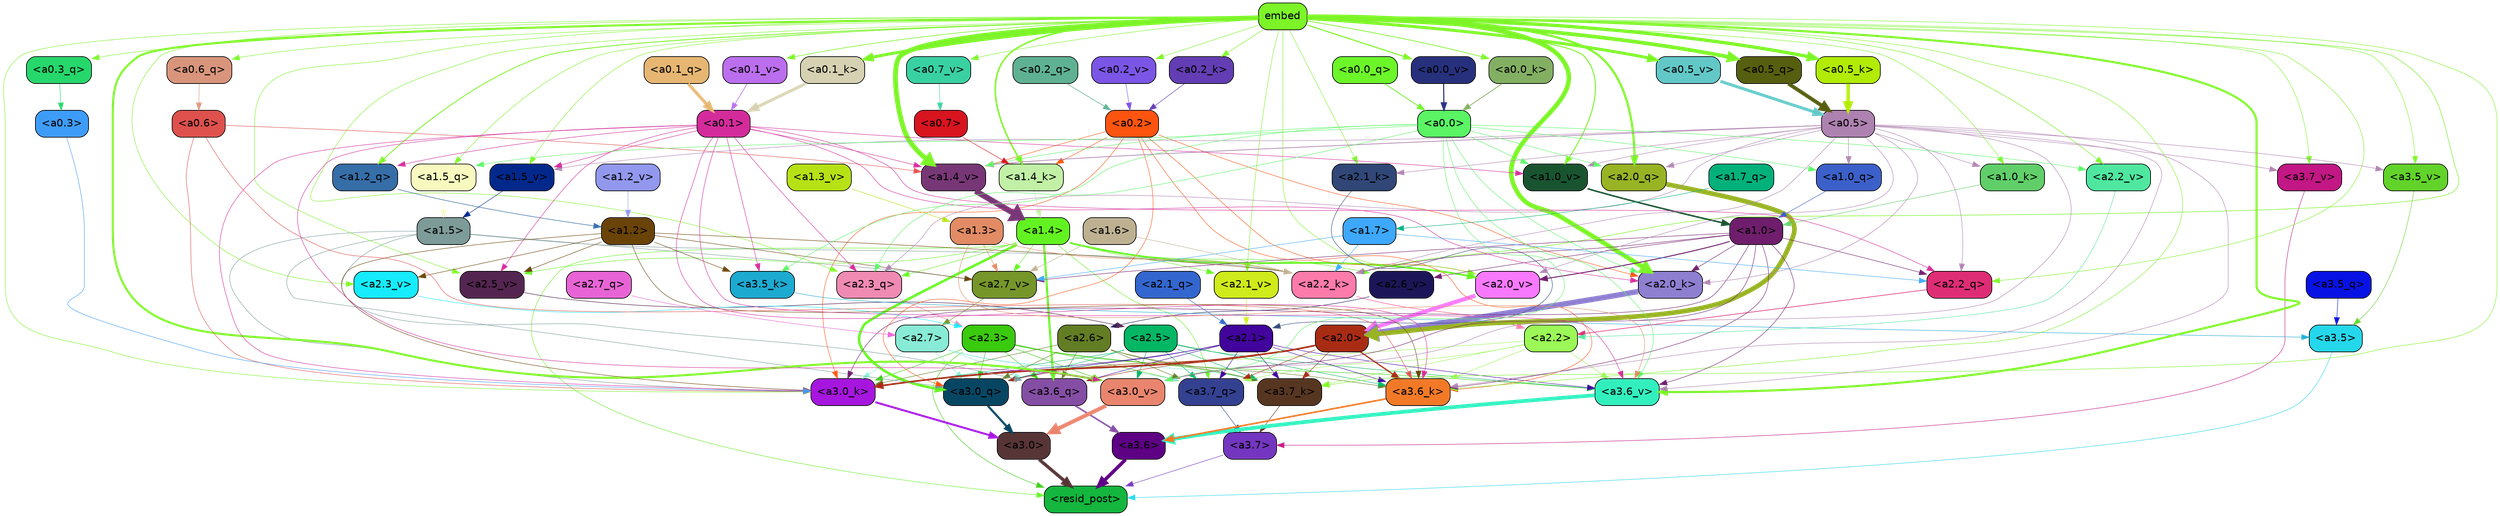 strict digraph "" {
	graph [bgcolor=transparent,
		layout=dot,
		overlap=false,
		splines=true
	];
	"<a3.7>"	[color=black,
		fillcolor="#7436c0",
		fontname=Helvetica,
		shape=box,
		style="filled, rounded"];
	"<resid_post>"	[color=black,
		fillcolor="#14b63e",
		fontname=Helvetica,
		shape=box,
		style="filled, rounded"];
	"<a3.7>" -> "<resid_post>"	[color="#7436c0",
		penwidth=0.6];
	"<a3.6>"	[color=black,
		fillcolor="#5e0184",
		fontname=Helvetica,
		shape=box,
		style="filled, rounded"];
	"<a3.6>" -> "<resid_post>"	[color="#5e0184",
		penwidth=4.646730065345764];
	"<a3.5>"	[color=black,
		fillcolor="#25d7eb",
		fontname=Helvetica,
		shape=box,
		style="filled, rounded"];
	"<a3.5>" -> "<resid_post>"	[color="#25d7eb",
		penwidth=0.6];
	"<a3.0>"	[color=black,
		fillcolor="#573536",
		fontname=Helvetica,
		shape=box,
		style="filled, rounded"];
	"<a3.0>" -> "<resid_post>"	[color="#573536",
		penwidth=4.323132634162903];
	"<a2.3>"	[color=black,
		fillcolor="#3aca0e",
		fontname=Helvetica,
		shape=box,
		style="filled, rounded"];
	"<a2.3>" -> "<resid_post>"	[color="#3aca0e",
		penwidth=0.6];
	"<a3.7_q>"	[color=black,
		fillcolor="#344191",
		fontname=Helvetica,
		shape=box,
		style="filled, rounded"];
	"<a2.3>" -> "<a3.7_q>"	[color="#3aca0e",
		penwidth=0.6];
	"<a3.6_q>"	[color=black,
		fillcolor="#854ea5",
		fontname=Helvetica,
		shape=box,
		style="filled, rounded"];
	"<a2.3>" -> "<a3.6_q>"	[color="#3aca0e",
		penwidth=0.6];
	"<a3.0_q>"	[color=black,
		fillcolor="#074662",
		fontname=Helvetica,
		shape=box,
		style="filled, rounded"];
	"<a2.3>" -> "<a3.0_q>"	[color="#3aca0e",
		penwidth=0.6];
	"<a3.7_k>"	[color=black,
		fillcolor="#573621",
		fontname=Helvetica,
		shape=box,
		style="filled, rounded"];
	"<a2.3>" -> "<a3.7_k>"	[color="#3aca0e",
		penwidth=0.6];
	"<a3.0_k>"	[color=black,
		fillcolor="#a616df",
		fontname=Helvetica,
		shape=box,
		style="filled, rounded"];
	"<a2.3>" -> "<a3.0_k>"	[color="#3aca0e",
		penwidth=0.6];
	"<a3.6_v>"	[color=black,
		fillcolor="#32f0be",
		fontname=Helvetica,
		shape=box,
		style="filled, rounded"];
	"<a2.3>" -> "<a3.6_v>"	[color="#3aca0e",
		penwidth=0.6];
	"<a3.0_v>"	[color=black,
		fillcolor="#e9856e",
		fontname=Helvetica,
		shape=box,
		style="filled, rounded"];
	"<a2.3>" -> "<a3.0_v>"	[color="#3aca0e",
		penwidth=0.6];
	"<a1.4>"	[color=black,
		fillcolor="#63f221",
		fontname=Helvetica,
		shape=box,
		style="filled, rounded"];
	"<a1.4>" -> "<resid_post>"	[color="#63f221",
		penwidth=0.6];
	"<a1.4>" -> "<a3.7_q>"	[color="#63f221",
		penwidth=0.6];
	"<a1.4>" -> "<a3.6_q>"	[color="#63f221",
		penwidth=2.700703263282776];
	"<a1.4>" -> "<a3.0_q>"	[color="#63f221",
		penwidth=3.34255850315094];
	"<a2.3_q>"	[color=black,
		fillcolor="#ef8ab3",
		fontname=Helvetica,
		shape=box,
		style="filled, rounded"];
	"<a1.4>" -> "<a2.3_q>"	[color="#63f221",
		penwidth=0.6];
	"<a2.2_k>"	[color=black,
		fillcolor="#fd7baa",
		fontname=Helvetica,
		shape=box,
		style="filled, rounded"];
	"<a1.4>" -> "<a2.2_k>"	[color="#63f221",
		penwidth=0.6];
	"<a2.7_v>"	[color=black,
		fillcolor="#76962a",
		fontname=Helvetica,
		shape=box,
		style="filled, rounded"];
	"<a1.4>" -> "<a2.7_v>"	[color="#63f221",
		penwidth=0.6];
	"<a2.6_v>"	[color=black,
		fillcolor="#1c1658",
		fontname=Helvetica,
		shape=box,
		style="filled, rounded"];
	"<a1.4>" -> "<a2.6_v>"	[color="#63f221",
		penwidth=0.6];
	"<a2.5_v>"	[color=black,
		fillcolor="#542550",
		fontname=Helvetica,
		shape=box,
		style="filled, rounded"];
	"<a1.4>" -> "<a2.5_v>"	[color="#63f221",
		penwidth=0.6];
	"<a2.1_v>"	[color=black,
		fillcolor="#cfeb1b",
		fontname=Helvetica,
		shape=box,
		style="filled, rounded"];
	"<a1.4>" -> "<a2.1_v>"	[color="#63f221",
		penwidth=0.6];
	"<a2.0_v>"	[color=black,
		fillcolor="#f879fe",
		fontname=Helvetica,
		shape=box,
		style="filled, rounded"];
	"<a1.4>" -> "<a2.0_v>"	[color="#63f221",
		penwidth=2.387977123260498];
	"<a3.7_q>" -> "<a3.7>"	[color="#344191",
		penwidth=0.6];
	"<a3.6_q>" -> "<a3.6>"	[color="#854ea5",
		penwidth=2.03758105635643];
	"<a3.5_q>"	[color=black,
		fillcolor="#0812e4",
		fontname=Helvetica,
		shape=box,
		style="filled, rounded"];
	"<a3.5_q>" -> "<a3.5>"	[color="#0812e4",
		penwidth=0.6];
	"<a3.0_q>" -> "<a3.0>"	[color="#074662",
		penwidth=2.8638100624084473];
	"<a3.7_k>" -> "<a3.7>"	[color="#573621",
		penwidth=0.6];
	"<a3.6_k>"	[color=black,
		fillcolor="#f27a27",
		fontname=Helvetica,
		shape=box,
		style="filled, rounded"];
	"<a3.6_k>" -> "<a3.6>"	[color="#f27a27",
		penwidth=2.174198240041733];
	"<a3.5_k>"	[color=black,
		fillcolor="#1daad1",
		fontname=Helvetica,
		shape=box,
		style="filled, rounded"];
	"<a3.5_k>" -> "<a3.5>"	[color="#1daad1",
		penwidth=0.6];
	"<a3.0_k>" -> "<a3.0>"	[color="#a616df",
		penwidth=2.6274144649505615];
	"<a3.7_v>"	[color=black,
		fillcolor="#c21784",
		fontname=Helvetica,
		shape=box,
		style="filled, rounded"];
	"<a3.7_v>" -> "<a3.7>"	[color="#c21784",
		penwidth=0.6];
	"<a3.6_v>" -> "<a3.6>"	[color="#32f0be",
		penwidth=5.002329230308533];
	"<a3.5_v>"	[color=black,
		fillcolor="#62d32a",
		fontname=Helvetica,
		shape=box,
		style="filled, rounded"];
	"<a3.5_v>" -> "<a3.5>"	[color="#62d32a",
		penwidth=0.6];
	"<a3.0_v>" -> "<a3.0>"	[color="#e9856e",
		penwidth=5.188832879066467];
	"<a2.7>"	[color=black,
		fillcolor="#88ebd5",
		fontname=Helvetica,
		shape=box,
		style="filled, rounded"];
	"<a2.7>" -> "<a3.7_q>"	[color="#88ebd5",
		penwidth=0.6];
	"<a2.7>" -> "<a3.6_q>"	[color="#88ebd5",
		penwidth=0.6];
	"<a2.7>" -> "<a3.0_q>"	[color="#88ebd5",
		penwidth=0.6];
	"<a2.7>" -> "<a3.7_k>"	[color="#88ebd5",
		penwidth=0.6];
	"<a2.7>" -> "<a3.0_k>"	[color="#88ebd5",
		penwidth=0.6];
	"<a2.6>"	[color=black,
		fillcolor="#637d24",
		fontname=Helvetica,
		shape=box,
		style="filled, rounded"];
	"<a2.6>" -> "<a3.7_q>"	[color="#637d24",
		penwidth=0.6];
	"<a2.6>" -> "<a3.6_q>"	[color="#637d24",
		penwidth=0.6];
	"<a2.6>" -> "<a3.0_q>"	[color="#637d24",
		penwidth=0.6];
	"<a2.6>" -> "<a3.7_k>"	[color="#637d24",
		penwidth=0.6];
	"<a2.6>" -> "<a3.6_k>"	[color="#637d24",
		penwidth=0.6];
	"<a2.6>" -> "<a3.0_k>"	[color="#637d24",
		penwidth=0.6];
	"<a2.5>"	[color=black,
		fillcolor="#04b765",
		fontname=Helvetica,
		shape=box,
		style="filled, rounded"];
	"<a2.5>" -> "<a3.7_q>"	[color="#04b765",
		penwidth=0.6];
	"<a2.5>" -> "<a3.0_q>"	[color="#04b765",
		penwidth=0.6];
	"<a2.5>" -> "<a3.7_k>"	[color="#04b765",
		penwidth=0.6];
	"<a2.5>" -> "<a3.6_k>"	[color="#04b765",
		penwidth=0.6];
	"<a2.5>" -> "<a3.0_k>"	[color="#04b765",
		penwidth=0.6];
	"<a2.5>" -> "<a3.6_v>"	[color="#04b765",
		penwidth=0.6];
	"<a2.5>" -> "<a3.0_v>"	[color="#04b765",
		penwidth=0.6];
	"<a2.2>"	[color=black,
		fillcolor="#9bf857",
		fontname=Helvetica,
		shape=box,
		style="filled, rounded"];
	"<a2.2>" -> "<a3.7_q>"	[color="#9bf857",
		penwidth=0.6];
	"<a2.2>" -> "<a3.7_k>"	[color="#9bf857",
		penwidth=0.6];
	"<a2.2>" -> "<a3.6_k>"	[color="#9bf857",
		penwidth=0.6];
	"<a2.2>" -> "<a3.0_k>"	[color="#9bf857",
		penwidth=0.6];
	"<a2.2>" -> "<a3.6_v>"	[color="#9bf857",
		penwidth=0.6];
	"<a2.1>"	[color=black,
		fillcolor="#41049c",
		fontname=Helvetica,
		shape=box,
		style="filled, rounded"];
	"<a2.1>" -> "<a3.7_q>"	[color="#41049c",
		penwidth=0.6];
	"<a2.1>" -> "<a3.6_q>"	[color="#41049c",
		penwidth=0.6];
	"<a2.1>" -> "<a3.0_q>"	[color="#41049c",
		penwidth=0.6];
	"<a2.1>" -> "<a3.7_k>"	[color="#41049c",
		penwidth=0.6];
	"<a2.1>" -> "<a3.6_k>"	[color="#41049c",
		penwidth=0.6];
	"<a2.1>" -> "<a3.0_k>"	[color="#41049c",
		penwidth=0.6];
	"<a2.1>" -> "<a3.6_v>"	[color="#41049c",
		penwidth=0.6];
	"<a2.0>"	[color=black,
		fillcolor="#a82c14",
		fontname=Helvetica,
		shape=box,
		style="filled, rounded"];
	"<a2.0>" -> "<a3.7_q>"	[color="#a82c14",
		penwidth=0.6];
	"<a2.0>" -> "<a3.6_q>"	[color="#a82c14",
		penwidth=0.6];
	"<a2.0>" -> "<a3.0_q>"	[color="#a82c14",
		penwidth=0.6];
	"<a2.0>" -> "<a3.7_k>"	[color="#a82c14",
		penwidth=0.6];
	"<a2.0>" -> "<a3.6_k>"	[color="#a82c14",
		penwidth=1.6454488784074783];
	"<a2.0>" -> "<a3.0_k>"	[color="#a82c14",
		penwidth=2.2218968719244003];
	"<a1.5>"	[color=black,
		fillcolor="#7d9b99",
		fontname=Helvetica,
		shape=box,
		style="filled, rounded"];
	"<a1.5>" -> "<a3.6_q>"	[color="#7d9b99",
		penwidth=0.6];
	"<a1.5>" -> "<a3.0_q>"	[color="#7d9b99",
		penwidth=0.6];
	"<a1.5>" -> "<a3.0_k>"	[color="#7d9b99",
		penwidth=0.6];
	"<a1.5>" -> "<a2.2_k>"	[color="#7d9b99",
		penwidth=0.6];
	"<a1.5>" -> "<a2.7_v>"	[color="#7d9b99",
		penwidth=0.6];
	"<a0.2>"	[color=black,
		fillcolor="#fd5410",
		fontname=Helvetica,
		shape=box,
		style="filled, rounded"];
	"<a0.2>" -> "<a3.0_q>"	[color="#fd5410",
		penwidth=0.6];
	"<a0.2>" -> "<a3.6_k>"	[color="#fd5410",
		penwidth=0.6];
	"<a0.2>" -> "<a3.0_k>"	[color="#fd5410",
		penwidth=0.6];
	"<a2.0_k>"	[color=black,
		fillcolor="#8e7fd1",
		fontname=Helvetica,
		shape=box,
		style="filled, rounded"];
	"<a0.2>" -> "<a2.0_k>"	[color="#fd5410",
		penwidth=0.6];
	"<a0.2>" -> "<a2.0_v>"	[color="#fd5410",
		penwidth=0.6];
	"<a1.4_k>"	[color=black,
		fillcolor="#c1f0a6",
		fontname=Helvetica,
		shape=box,
		style="filled, rounded"];
	"<a0.2>" -> "<a1.4_k>"	[color="#fd5410",
		penwidth=0.6];
	"<a1.4_v>"	[color=black,
		fillcolor="#773776",
		fontname=Helvetica,
		shape=box,
		style="filled, rounded"];
	"<a0.2>" -> "<a1.4_v>"	[color="#fd5410",
		penwidth=0.6];
	embed	[color=black,
		fillcolor="#7cf428",
		fontname=Helvetica,
		shape=box,
		style="filled, rounded"];
	embed -> "<a3.7_k>"	[color="#7cf428",
		penwidth=0.6];
	embed -> "<a3.6_k>"	[color="#7cf428",
		penwidth=0.6];
	embed -> "<a3.0_k>"	[color="#7cf428",
		penwidth=0.6];
	embed -> "<a3.7_v>"	[color="#7cf428",
		penwidth=0.6];
	embed -> "<a3.6_v>"	[color="#7cf428",
		penwidth=2.8301228284835815];
	embed -> "<a3.5_v>"	[color="#7cf428",
		penwidth=0.6];
	embed -> "<a3.0_v>"	[color="#7cf428",
		penwidth=2.7660785913467407];
	embed -> "<a2.3_q>"	[color="#7cf428",
		penwidth=0.6];
	"<a2.2_q>"	[color=black,
		fillcolor="#df2d75",
		fontname=Helvetica,
		shape=box,
		style="filled, rounded"];
	embed -> "<a2.2_q>"	[color="#7cf428",
		penwidth=0.6];
	"<a2.0_q>"	[color=black,
		fillcolor="#98b324",
		fontname=Helvetica,
		shape=box,
		style="filled, rounded"];
	embed -> "<a2.0_q>"	[color="#7cf428",
		penwidth=2.918822765350342];
	embed -> "<a2.2_k>"	[color="#7cf428",
		penwidth=0.7099294662475586];
	"<a2.1_k>"	[color=black,
		fillcolor="#304777",
		fontname=Helvetica,
		shape=box,
		style="filled, rounded"];
	embed -> "<a2.1_k>"	[color="#7cf428",
		penwidth=0.6];
	embed -> "<a2.0_k>"	[color="#7cf428",
		penwidth=6.075345039367676];
	embed -> "<a2.5_v>"	[color="#7cf428",
		penwidth=0.6];
	"<a2.3_v>"	[color=black,
		fillcolor="#16ecfd",
		fontname=Helvetica,
		shape=box,
		style="filled, rounded"];
	embed -> "<a2.3_v>"	[color="#7cf428",
		penwidth=0.6];
	"<a2.2_v>"	[color=black,
		fillcolor="#4fe7a0",
		fontname=Helvetica,
		shape=box,
		style="filled, rounded"];
	embed -> "<a2.2_v>"	[color="#7cf428",
		penwidth=0.6909599304199219];
	embed -> "<a2.1_v>"	[color="#7cf428",
		penwidth=0.6];
	embed -> "<a2.0_v>"	[color="#7cf428",
		penwidth=0.6];
	"<a1.5_q>"	[color=black,
		fillcolor="#f7f9bf",
		fontname=Helvetica,
		shape=box,
		style="filled, rounded"];
	embed -> "<a1.5_q>"	[color="#7cf428",
		penwidth=0.6];
	"<a1.2_q>"	[color=black,
		fillcolor="#366ea8",
		fontname=Helvetica,
		shape=box,
		style="filled, rounded"];
	embed -> "<a1.2_q>"	[color="#7cf428",
		penwidth=1.1075286865234375];
	embed -> "<a1.4_k>"	[color="#7cf428",
		penwidth=2.043105125427246];
	"<a1.0_k>"	[color=black,
		fillcolor="#61cf69",
		fontname=Helvetica,
		shape=box,
		style="filled, rounded"];
	embed -> "<a1.0_k>"	[color="#7cf428",
		penwidth=0.6];
	"<a1.5_v>"	[color=black,
		fillcolor="#03288c",
		fontname=Helvetica,
		shape=box,
		style="filled, rounded"];
	embed -> "<a1.5_v>"	[color="#7cf428",
		penwidth=0.6];
	embed -> "<a1.4_v>"	[color="#7cf428",
		penwidth=6.46385931968689];
	"<a1.0_v>"	[color=black,
		fillcolor="#195431",
		fontname=Helvetica,
		shape=box,
		style="filled, rounded"];
	embed -> "<a1.0_v>"	[color="#7cf428",
		penwidth=1.273291826248169];
	"<a0.6_q>"	[color=black,
		fillcolor="#d9957c",
		fontname=Helvetica,
		shape=box,
		style="filled, rounded"];
	embed -> "<a0.6_q>"	[color="#7cf428",
		penwidth=0.6];
	"<a0.5_q>"	[color=black,
		fillcolor="#565e0f",
		fontname=Helvetica,
		shape=box,
		style="filled, rounded"];
	embed -> "<a0.5_q>"	[color="#7cf428",
		penwidth=4.941530704498291];
	"<a0.3_q>"	[color=black,
		fillcolor="#26d76c",
		fontname=Helvetica,
		shape=box,
		style="filled, rounded"];
	embed -> "<a0.3_q>"	[color="#7cf428",
		penwidth=0.6];
	"<a0.5_k>"	[color=black,
		fillcolor="#b1eb06",
		fontname=Helvetica,
		shape=box,
		style="filled, rounded"];
	embed -> "<a0.5_k>"	[color="#7cf428",
		penwidth=4.426396369934082];
	"<a0.2_k>"	[color=black,
		fillcolor="#633db3",
		fontname=Helvetica,
		shape=box,
		style="filled, rounded"];
	embed -> "<a0.2_k>"	[color="#7cf428",
		penwidth=0.6546797752380371];
	"<a0.1_k>"	[color=black,
		fillcolor="#d6d1b2",
		fontname=Helvetica,
		shape=box,
		style="filled, rounded"];
	embed -> "<a0.1_k>"	[color="#7cf428",
		penwidth=3.930372714996338];
	"<a0.0_k>"	[color=black,
		fillcolor="#83af62",
		fontname=Helvetica,
		shape=box,
		style="filled, rounded"];
	embed -> "<a0.0_k>"	[color="#7cf428",
		penwidth=0.9408226013183594];
	"<a0.7_v>"	[color=black,
		fillcolor="#39d1a2",
		fontname=Helvetica,
		shape=box,
		style="filled, rounded"];
	embed -> "<a0.7_v>"	[color="#7cf428",
		penwidth=0.6];
	"<a0.5_v>"	[color=black,
		fillcolor="#62c7c7",
		fontname=Helvetica,
		shape=box,
		style="filled, rounded"];
	embed -> "<a0.5_v>"	[color="#7cf428",
		penwidth=3.920696496963501];
	"<a0.2_v>"	[color=black,
		fillcolor="#7b55e5",
		fontname=Helvetica,
		shape=box,
		style="filled, rounded"];
	embed -> "<a0.2_v>"	[color="#7cf428",
		penwidth=0.6];
	"<a0.1_v>"	[color=black,
		fillcolor="#bb6eed",
		fontname=Helvetica,
		shape=box,
		style="filled, rounded"];
	embed -> "<a0.1_v>"	[color="#7cf428",
		penwidth=0.8145098686218262];
	"<a0.0_v>"	[color=black,
		fillcolor="#26307c",
		fontname=Helvetica,
		shape=box,
		style="filled, rounded"];
	embed -> "<a0.0_v>"	[color="#7cf428",
		penwidth=1.426530361175537];
	"<a1.2>"	[color=black,
		fillcolor="#6a4309",
		fontname=Helvetica,
		shape=box,
		style="filled, rounded"];
	"<a1.2>" -> "<a3.6_k>"	[color="#6a4309",
		penwidth=0.6];
	"<a1.2>" -> "<a3.5_k>"	[color="#6a4309",
		penwidth=0.6];
	"<a1.2>" -> "<a3.0_k>"	[color="#6a4309",
		penwidth=0.6];
	"<a1.2>" -> "<a2.2_k>"	[color="#6a4309",
		penwidth=0.6];
	"<a1.2>" -> "<a2.7_v>"	[color="#6a4309",
		penwidth=0.6];
	"<a1.2>" -> "<a2.5_v>"	[color="#6a4309",
		penwidth=0.6];
	"<a1.2>" -> "<a2.3_v>"	[color="#6a4309",
		penwidth=0.6];
	"<a1.0>"	[color=black,
		fillcolor="#6f1d6c",
		fontname=Helvetica,
		shape=box,
		style="filled, rounded"];
	"<a1.0>" -> "<a3.6_k>"	[color="#6f1d6c",
		penwidth=0.6];
	"<a1.0>" -> "<a3.0_k>"	[color="#6f1d6c",
		penwidth=0.6];
	"<a1.0>" -> "<a3.6_v>"	[color="#6f1d6c",
		penwidth=0.6];
	"<a1.0>" -> "<a3.0_v>"	[color="#6f1d6c",
		penwidth=0.6];
	"<a1.0>" -> "<a2.2_q>"	[color="#6f1d6c",
		penwidth=0.6];
	"<a1.0>" -> "<a2.2_k>"	[color="#6f1d6c",
		penwidth=0.6];
	"<a1.0>" -> "<a2.0_k>"	[color="#6f1d6c",
		penwidth=0.6];
	"<a1.0>" -> "<a2.7_v>"	[color="#6f1d6c",
		penwidth=0.6];
	"<a1.0>" -> "<a2.6_v>"	[color="#6f1d6c",
		penwidth=0.6];
	"<a1.0>" -> "<a2.0_v>"	[color="#6f1d6c",
		penwidth=1.2435333728790283];
	"<a0.6>"	[color=black,
		fillcolor="#de514d",
		fontname=Helvetica,
		shape=box,
		style="filled, rounded"];
	"<a0.6>" -> "<a3.6_k>"	[color="#de514d",
		penwidth=0.6];
	"<a0.6>" -> "<a3.0_k>"	[color="#de514d",
		penwidth=0.6];
	"<a0.6>" -> "<a1.4_v>"	[color="#de514d",
		penwidth=0.6];
	"<a0.5>"	[color=black,
		fillcolor="#ae82b0",
		fontname=Helvetica,
		shape=box,
		style="filled, rounded"];
	"<a0.5>" -> "<a3.6_k>"	[color="#ae82b0",
		penwidth=0.6];
	"<a0.5>" -> "<a3.7_v>"	[color="#ae82b0",
		penwidth=0.6];
	"<a0.5>" -> "<a3.6_v>"	[color="#ae82b0",
		penwidth=0.6];
	"<a0.5>" -> "<a3.5_v>"	[color="#ae82b0",
		penwidth=0.6];
	"<a0.5>" -> "<a3.0_v>"	[color="#ae82b0",
		penwidth=0.6124261617660522];
	"<a0.5>" -> "<a2.3_q>"	[color="#ae82b0",
		penwidth=0.6];
	"<a0.5>" -> "<a2.2_q>"	[color="#ae82b0",
		penwidth=0.6];
	"<a0.5>" -> "<a2.0_q>"	[color="#ae82b0",
		penwidth=0.6];
	"<a0.5>" -> "<a2.2_k>"	[color="#ae82b0",
		penwidth=0.6];
	"<a0.5>" -> "<a2.1_k>"	[color="#ae82b0",
		penwidth=0.6];
	"<a0.5>" -> "<a2.0_k>"	[color="#ae82b0",
		penwidth=0.6112704277038574];
	"<a0.5>" -> "<a2.0_v>"	[color="#ae82b0",
		penwidth=0.6];
	"<a1.0_q>"	[color=black,
		fillcolor="#3c60c9",
		fontname=Helvetica,
		shape=box,
		style="filled, rounded"];
	"<a0.5>" -> "<a1.0_q>"	[color="#ae82b0",
		penwidth=0.6];
	"<a0.5>" -> "<a1.0_k>"	[color="#ae82b0",
		penwidth=0.6];
	"<a0.5>" -> "<a1.5_v>"	[color="#ae82b0",
		penwidth=0.6];
	"<a0.5>" -> "<a1.4_v>"	[color="#ae82b0",
		penwidth=0.9145197868347168];
	"<a0.5>" -> "<a1.0_v>"	[color="#ae82b0",
		penwidth=0.6];
	"<a0.1>"	[color=black,
		fillcolor="#d42b9b",
		fontname=Helvetica,
		shape=box,
		style="filled, rounded"];
	"<a0.1>" -> "<a3.6_k>"	[color="#d42b9b",
		penwidth=0.6];
	"<a0.1>" -> "<a3.5_k>"	[color="#d42b9b",
		penwidth=0.6];
	"<a0.1>" -> "<a3.0_k>"	[color="#d42b9b",
		penwidth=0.6];
	"<a0.1>" -> "<a3.6_v>"	[color="#d42b9b",
		penwidth=0.6];
	"<a0.1>" -> "<a3.0_v>"	[color="#d42b9b",
		penwidth=0.6];
	"<a0.1>" -> "<a2.3_q>"	[color="#d42b9b",
		penwidth=0.6];
	"<a0.1>" -> "<a2.2_q>"	[color="#d42b9b",
		penwidth=0.6];
	"<a0.1>" -> "<a2.0_k>"	[color="#d42b9b",
		penwidth=0.6];
	"<a0.1>" -> "<a2.5_v>"	[color="#d42b9b",
		penwidth=0.6];
	"<a0.1>" -> "<a1.2_q>"	[color="#d42b9b",
		penwidth=0.6];
	"<a0.1>" -> "<a1.5_v>"	[color="#d42b9b",
		penwidth=0.6];
	"<a0.1>" -> "<a1.4_v>"	[color="#d42b9b",
		penwidth=0.6];
	"<a0.1>" -> "<a1.0_v>"	[color="#d42b9b",
		penwidth=0.6];
	"<a0.0>"	[color=black,
		fillcolor="#5af465",
		fontname=Helvetica,
		shape=box,
		style="filled, rounded"];
	"<a0.0>" -> "<a3.5_k>"	[color="#5af465",
		penwidth=0.6];
	"<a0.0>" -> "<a3.6_v>"	[color="#5af465",
		penwidth=0.6];
	"<a0.0>" -> "<a3.0_v>"	[color="#5af465",
		penwidth=0.6];
	"<a0.0>" -> "<a2.3_q>"	[color="#5af465",
		penwidth=0.6];
	"<a0.0>" -> "<a2.0_q>"	[color="#5af465",
		penwidth=0.6];
	"<a0.0>" -> "<a2.0_k>"	[color="#5af465",
		penwidth=0.6];
	"<a0.0>" -> "<a2.2_v>"	[color="#5af465",
		penwidth=0.6];
	"<a0.0>" -> "<a1.5_q>"	[color="#5af465",
		penwidth=0.6];
	"<a0.0>" -> "<a1.0_q>"	[color="#5af465",
		penwidth=0.6];
	"<a0.0>" -> "<a1.4_v>"	[color="#5af465",
		penwidth=0.6];
	"<a0.0>" -> "<a1.0_v>"	[color="#5af465",
		penwidth=0.6];
	"<a0.3>"	[color=black,
		fillcolor="#3e9cf9",
		fontname=Helvetica,
		shape=box,
		style="filled, rounded"];
	"<a0.3>" -> "<a3.0_k>"	[color="#3e9cf9",
		penwidth=0.6];
	"<a1.3>"	[color=black,
		fillcolor="#e28b64",
		fontname=Helvetica,
		shape=box,
		style="filled, rounded"];
	"<a1.3>" -> "<a3.6_v>"	[color="#e28b64",
		penwidth=0.6];
	"<a1.3>" -> "<a2.2_k>"	[color="#e28b64",
		penwidth=0.6];
	"<a1.3>" -> "<a2.7_v>"	[color="#e28b64",
		penwidth=0.6];
	"<a2.7_q>"	[color=black,
		fillcolor="#e864d6",
		fontname=Helvetica,
		shape=box,
		style="filled, rounded"];
	"<a2.7_q>" -> "<a2.7>"	[color="#e864d6",
		penwidth=0.6];
	"<a2.3_q>" -> "<a2.3>"	[color="#ef8ab3",
		penwidth=0.6];
	"<a2.2_q>" -> "<a2.2>"	[color="#df2d75",
		penwidth=0.8114519119262695];
	"<a2.1_q>"	[color=black,
		fillcolor="#3367cf",
		fontname=Helvetica,
		shape=box,
		style="filled, rounded"];
	"<a2.1_q>" -> "<a2.1>"	[color="#3367cf",
		penwidth=0.6];
	"<a2.0_q>" -> "<a2.0>"	[color="#98b324",
		penwidth=6.2323237657547];
	"<a2.2_k>" -> "<a2.2>"	[color="#fd7baa",
		penwidth=0.9331893920898438];
	"<a2.1_k>" -> "<a2.1>"	[color="#304777",
		penwidth=0.6];
	"<a2.0_k>" -> "<a2.0>"	[color="#8e7fd1",
		penwidth=7.158664226531982];
	"<a2.7_v>" -> "<a2.7>"	[color="#76962a",
		penwidth=0.6];
	"<a2.6_v>" -> "<a2.6>"	[color="#1c1658",
		penwidth=0.6];
	"<a2.5_v>" -> "<a2.5>"	[color="#542550",
		penwidth=0.6657319068908691];
	"<a2.3_v>" -> "<a2.3>"	[color="#16ecfd",
		penwidth=0.6];
	"<a2.2_v>" -> "<a2.2>"	[color="#4fe7a0",
		penwidth=0.6];
	"<a2.1_v>" -> "<a2.1>"	[color="#cfeb1b",
		penwidth=0.6];
	"<a2.0_v>" -> "<a2.0>"	[color="#f879fe",
		penwidth=5.380099236965179];
	"<a1.7>"	[color=black,
		fillcolor="#3ea8fc",
		fontname=Helvetica,
		shape=box,
		style="filled, rounded"];
	"<a1.7>" -> "<a2.2_q>"	[color="#3ea8fc",
		penwidth=0.6];
	"<a1.7>" -> "<a2.2_k>"	[color="#3ea8fc",
		penwidth=0.6];
	"<a1.7>" -> "<a2.7_v>"	[color="#3ea8fc",
		penwidth=0.6];
	"<a1.6>"	[color=black,
		fillcolor="#beb192",
		fontname=Helvetica,
		shape=box,
		style="filled, rounded"];
	"<a1.6>" -> "<a2.2_k>"	[color="#beb192",
		penwidth=0.6];
	"<a1.6>" -> "<a2.7_v>"	[color="#beb192",
		penwidth=0.6];
	"<a1.7_q>"	[color=black,
		fillcolor="#02b07a",
		fontname=Helvetica,
		shape=box,
		style="filled, rounded"];
	"<a1.7_q>" -> "<a1.7>"	[color="#02b07a",
		penwidth=0.6];
	"<a1.5_q>" -> "<a1.5>"	[color="#f7f9bf",
		penwidth=0.6];
	"<a1.2_q>" -> "<a1.2>"	[color="#366ea8",
		penwidth=0.6965713500976562];
	"<a1.0_q>" -> "<a1.0>"	[color="#3c60c9",
		penwidth=0.6];
	"<a1.4_k>" -> "<a1.4>"	[color="#c1f0a6",
		penwidth=0.6];
	"<a1.0_k>" -> "<a1.0>"	[color="#61cf69",
		penwidth=0.6];
	"<a1.5_v>" -> "<a1.5>"	[color="#03288c",
		penwidth=0.6];
	"<a1.4_v>" -> "<a1.4>"	[color="#773776",
		penwidth=7.649995803833008];
	"<a1.3_v>"	[color=black,
		fillcolor="#b6e115",
		fontname=Helvetica,
		shape=box,
		style="filled, rounded"];
	"<a1.3_v>" -> "<a1.3>"	[color="#b6e115",
		penwidth=0.6];
	"<a1.2_v>"	[color=black,
		fillcolor="#9298ed",
		fontname=Helvetica,
		shape=box,
		style="filled, rounded"];
	"<a1.2_v>" -> "<a1.2>"	[color="#9298ed",
		penwidth=0.6];
	"<a1.0_v>" -> "<a1.0>"	[color="#195431",
		penwidth=2.050852060317993];
	"<a0.7>"	[color=black,
		fillcolor="#d8141f",
		fontname=Helvetica,
		shape=box,
		style="filled, rounded"];
	"<a0.7>" -> "<a1.4_k>"	[color="#d8141f",
		penwidth=0.6];
	"<a0.6_q>" -> "<a0.6>"	[color="#d9957c",
		penwidth=0.6];
	"<a0.5_q>" -> "<a0.5>"	[color="#565e0f",
		penwidth=4.9415271282196045];
	"<a0.3_q>" -> "<a0.3>"	[color="#26d76c",
		penwidth=0.6];
	"<a0.2_q>"	[color=black,
		fillcolor="#5fb194",
		fontname=Helvetica,
		shape=box,
		style="filled, rounded"];
	"<a0.2_q>" -> "<a0.2>"	[color="#5fb194",
		penwidth=0.7393593788146973];
	"<a0.1_q>"	[color=black,
		fillcolor="#e6b672",
		fontname=Helvetica,
		shape=box,
		style="filled, rounded"];
	"<a0.1_q>" -> "<a0.1>"	[color="#e6b672",
		penwidth=4.0437469482421875];
	"<a0.0_q>"	[color=black,
		fillcolor="#6cf529",
		fontname=Helvetica,
		shape=box,
		style="filled, rounded"];
	"<a0.0_q>" -> "<a0.0>"	[color="#6cf529",
		penwidth=1.0526800155639648];
	"<a0.5_k>" -> "<a0.5>"	[color="#b1eb06",
		penwidth=4.382697105407715];
	"<a0.2_k>" -> "<a0.2>"	[color="#633db3",
		penwidth=0.6394491195678711];
	"<a0.1_k>" -> "<a0.1>"	[color="#d6d1b2",
		penwidth=3.9428932666778564];
	"<a0.0_k>" -> "<a0.0>"	[color="#83af62",
		penwidth=0.9280776977539062];
	"<a0.7_v>" -> "<a0.7>"	[color="#39d1a2",
		penwidth=0.6];
	"<a0.5_v>" -> "<a0.5>"	[color="#62c7c7",
		penwidth=3.8846328258514404];
	"<a0.2_v>" -> "<a0.2>"	[color="#7b55e5",
		penwidth=0.6];
	"<a0.1_v>" -> "<a0.1>"	[color="#bb6eed",
		penwidth=0.8284716606140137];
	"<a0.0_v>" -> "<a0.0>"	[color="#26307c",
		penwidth=1.44976806640625];
}

